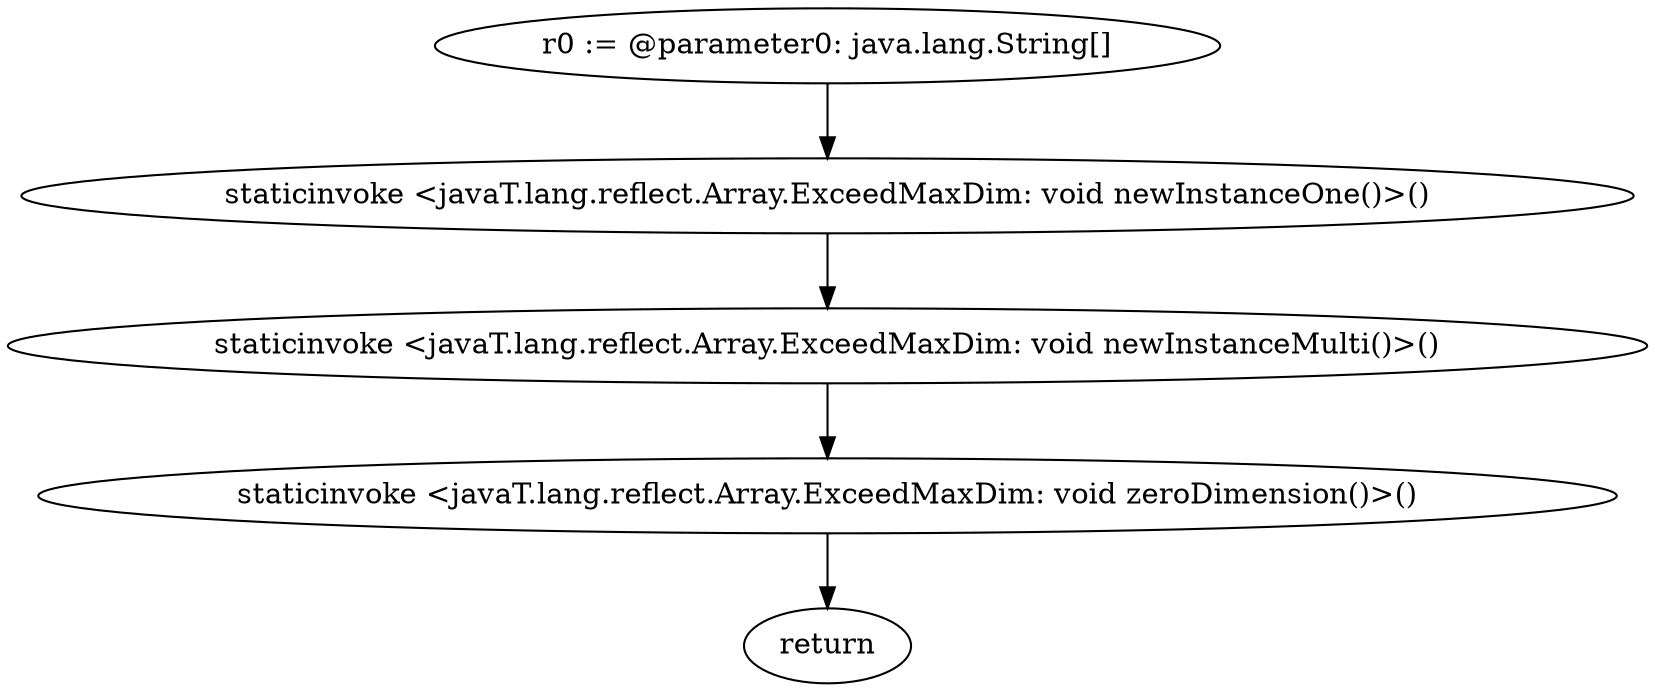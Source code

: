 digraph "unitGraph" {
    "r0 := @parameter0: java.lang.String[]"
    "staticinvoke <javaT.lang.reflect.Array.ExceedMaxDim: void newInstanceOne()>()"
    "staticinvoke <javaT.lang.reflect.Array.ExceedMaxDim: void newInstanceMulti()>()"
    "staticinvoke <javaT.lang.reflect.Array.ExceedMaxDim: void zeroDimension()>()"
    "return"
    "r0 := @parameter0: java.lang.String[]"->"staticinvoke <javaT.lang.reflect.Array.ExceedMaxDim: void newInstanceOne()>()";
    "staticinvoke <javaT.lang.reflect.Array.ExceedMaxDim: void newInstanceOne()>()"->"staticinvoke <javaT.lang.reflect.Array.ExceedMaxDim: void newInstanceMulti()>()";
    "staticinvoke <javaT.lang.reflect.Array.ExceedMaxDim: void newInstanceMulti()>()"->"staticinvoke <javaT.lang.reflect.Array.ExceedMaxDim: void zeroDimension()>()";
    "staticinvoke <javaT.lang.reflect.Array.ExceedMaxDim: void zeroDimension()>()"->"return";
}

